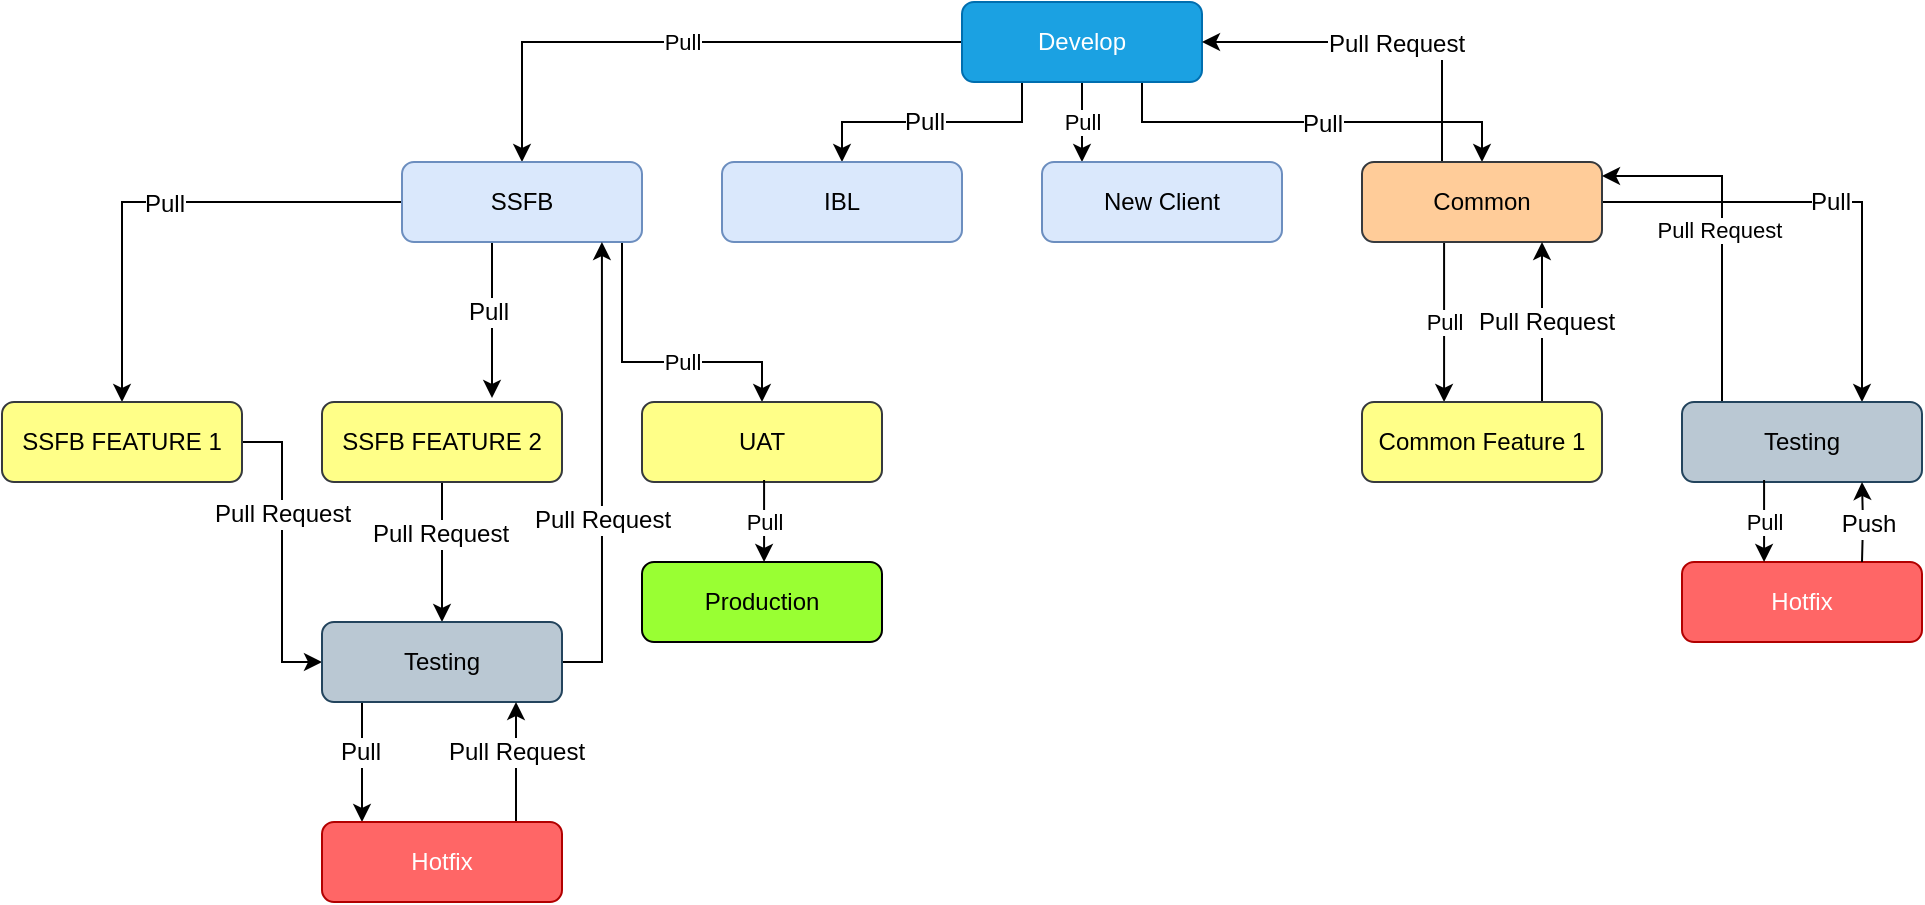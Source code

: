 <mxfile version="12.6.4" type="github">
  <diagram id="UIjv7NlaMQD3ffaSfODR" name="Page-1">
    <mxGraphModel dx="2272" dy="794" grid="1" gridSize="10" guides="1" tooltips="1" connect="1" arrows="1" fold="1" page="1" pageScale="1" pageWidth="850" pageHeight="1100" math="0" shadow="0">
      <root>
        <mxCell id="0"/>
        <mxCell id="1" parent="0"/>
        <mxCell id="lvVu3ByAZ-dibW5VKgH4-49" style="edgeStyle=orthogonalEdgeStyle;rounded=0;orthogonalLoop=1;jettySize=auto;html=1;entryX=0.5;entryY=0;entryDx=0;entryDy=0;exitX=0.75;exitY=1;exitDx=0;exitDy=0;" edge="1" parent="1" source="lvVu3ByAZ-dibW5VKgH4-56" target="lvVu3ByAZ-dibW5VKgH4-62">
          <mxGeometry relative="1" as="geometry"/>
        </mxCell>
        <mxCell id="lvVu3ByAZ-dibW5VKgH4-50" value="Pull" style="text;html=1;align=center;verticalAlign=middle;resizable=0;points=[];labelBackgroundColor=#ffffff;" vertex="1" connectable="0" parent="lvVu3ByAZ-dibW5VKgH4-49">
          <mxGeometry x="0.474" y="-13" relative="1" as="geometry">
            <mxPoint x="13" y="13" as="offset"/>
          </mxGeometry>
        </mxCell>
        <mxCell id="lvVu3ByAZ-dibW5VKgH4-51" value="Pull" style="text;html=1;align=center;verticalAlign=middle;resizable=0;points=[];labelBackgroundColor=#ffffff;" vertex="1" connectable="0" parent="lvVu3ByAZ-dibW5VKgH4-49">
          <mxGeometry x="0.048" y="-1" relative="1" as="geometry">
            <mxPoint as="offset"/>
          </mxGeometry>
        </mxCell>
        <mxCell id="lvVu3ByAZ-dibW5VKgH4-52" style="edgeStyle=orthogonalEdgeStyle;rounded=0;orthogonalLoop=1;jettySize=auto;html=1;exitX=0.25;exitY=1;exitDx=0;exitDy=0;entryX=0.5;entryY=0;entryDx=0;entryDy=0;" edge="1" parent="1" source="lvVu3ByAZ-dibW5VKgH4-56" target="lvVu3ByAZ-dibW5VKgH4-70">
          <mxGeometry relative="1" as="geometry"/>
        </mxCell>
        <mxCell id="lvVu3ByAZ-dibW5VKgH4-53" value="Pull" style="text;html=1;align=center;verticalAlign=middle;resizable=0;points=[];labelBackgroundColor=#ffffff;" vertex="1" connectable="0" parent="lvVu3ByAZ-dibW5VKgH4-52">
          <mxGeometry x="0.059" relative="1" as="geometry">
            <mxPoint as="offset"/>
          </mxGeometry>
        </mxCell>
        <mxCell id="lvVu3ByAZ-dibW5VKgH4-54" value="Pull" style="edgeStyle=orthogonalEdgeStyle;rounded=0;orthogonalLoop=1;jettySize=auto;html=1;exitX=0;exitY=0.5;exitDx=0;exitDy=0;entryX=0.5;entryY=0;entryDx=0;entryDy=0;" edge="1" parent="1" source="lvVu3ByAZ-dibW5VKgH4-56" target="lvVu3ByAZ-dibW5VKgH4-78">
          <mxGeometry relative="1" as="geometry"/>
        </mxCell>
        <mxCell id="lvVu3ByAZ-dibW5VKgH4-55" value="Pull" style="edgeStyle=orthogonalEdgeStyle;rounded=0;orthogonalLoop=1;jettySize=auto;html=1;" edge="1" parent="1" source="lvVu3ByAZ-dibW5VKgH4-56" target="lvVu3ByAZ-dibW5VKgH4-69">
          <mxGeometry relative="1" as="geometry">
            <Array as="points">
              <mxPoint x="-50" y="190"/>
              <mxPoint x="-50" y="190"/>
            </Array>
          </mxGeometry>
        </mxCell>
        <mxCell id="lvVu3ByAZ-dibW5VKgH4-56" value="Develop" style="rounded=1;whiteSpace=wrap;html=1;fontSize=12;glass=0;strokeWidth=1;shadow=0;fillColor=#1ba1e2;strokeColor=#006EAF;fontColor=#ffffff;" vertex="1" parent="1">
          <mxGeometry x="-110" y="120" width="120" height="40" as="geometry"/>
        </mxCell>
        <mxCell id="lvVu3ByAZ-dibW5VKgH4-57" style="edgeStyle=orthogonalEdgeStyle;rounded=0;orthogonalLoop=1;jettySize=auto;html=1;entryX=0.75;entryY=0;entryDx=0;entryDy=0;" edge="1" parent="1" source="lvVu3ByAZ-dibW5VKgH4-62" target="lvVu3ByAZ-dibW5VKgH4-64">
          <mxGeometry relative="1" as="geometry">
            <Array as="points">
              <mxPoint x="340" y="220"/>
            </Array>
          </mxGeometry>
        </mxCell>
        <mxCell id="lvVu3ByAZ-dibW5VKgH4-58" value="Pull" style="text;html=1;align=center;verticalAlign=middle;resizable=0;points=[];labelBackgroundColor=#ffffff;" vertex="1" connectable="0" parent="lvVu3ByAZ-dibW5VKgH4-57">
          <mxGeometry x="-0.011" relative="1" as="geometry">
            <mxPoint as="offset"/>
          </mxGeometry>
        </mxCell>
        <mxCell id="lvVu3ByAZ-dibW5VKgH4-59" style="edgeStyle=orthogonalEdgeStyle;rounded=0;orthogonalLoop=1;jettySize=auto;html=1;" edge="1" parent="1" source="lvVu3ByAZ-dibW5VKgH4-62">
          <mxGeometry relative="1" as="geometry">
            <mxPoint x="10" y="140" as="targetPoint"/>
            <Array as="points">
              <mxPoint x="130" y="140"/>
            </Array>
          </mxGeometry>
        </mxCell>
        <mxCell id="lvVu3ByAZ-dibW5VKgH4-60" value="Pull Request" style="text;html=1;align=center;verticalAlign=middle;resizable=0;points=[];labelBackgroundColor=#ffffff;" vertex="1" connectable="0" parent="lvVu3ByAZ-dibW5VKgH4-59">
          <mxGeometry x="-0.344" y="23" relative="1" as="geometry">
            <mxPoint as="offset"/>
          </mxGeometry>
        </mxCell>
        <mxCell id="lvVu3ByAZ-dibW5VKgH4-61" value="Pull" style="edgeStyle=orthogonalEdgeStyle;rounded=0;orthogonalLoop=1;jettySize=auto;html=1;exitX=0.342;exitY=0.975;exitDx=0;exitDy=0;exitPerimeter=0;entryX=0.342;entryY=0;entryDx=0;entryDy=0;entryPerimeter=0;" edge="1" parent="1" source="lvVu3ByAZ-dibW5VKgH4-62" target="lvVu3ByAZ-dibW5VKgH4-68">
          <mxGeometry relative="1" as="geometry"/>
        </mxCell>
        <mxCell id="lvVu3ByAZ-dibW5VKgH4-62" value="Common" style="rounded=1;whiteSpace=wrap;html=1;fontSize=12;glass=0;strokeWidth=1;shadow=0;fillColor=#ffcc99;strokeColor=#36393d;" vertex="1" parent="1">
          <mxGeometry x="90" y="200" width="120" height="40" as="geometry"/>
        </mxCell>
        <mxCell id="lvVu3ByAZ-dibW5VKgH4-63" value="Pull Request&amp;nbsp;" style="edgeStyle=orthogonalEdgeStyle;rounded=0;orthogonalLoop=1;jettySize=auto;html=1;" edge="1" parent="1" source="lvVu3ByAZ-dibW5VKgH4-64">
          <mxGeometry relative="1" as="geometry">
            <mxPoint x="210" y="207" as="targetPoint"/>
            <Array as="points">
              <mxPoint x="270" y="207"/>
            </Array>
          </mxGeometry>
        </mxCell>
        <mxCell id="lvVu3ByAZ-dibW5VKgH4-64" value="Testing" style="rounded=1;whiteSpace=wrap;html=1;fontSize=12;glass=0;strokeWidth=1;shadow=0;fillColor=#bac8d3;strokeColor=#23445d;" vertex="1" parent="1">
          <mxGeometry x="250" y="320" width="120" height="40" as="geometry"/>
        </mxCell>
        <mxCell id="lvVu3ByAZ-dibW5VKgH4-65" value="Hotfix" style="rounded=1;whiteSpace=wrap;html=1;fontSize=12;glass=0;strokeWidth=1;shadow=0;fillColor=#FF6666;strokeColor=#B20000;fontColor=#ffffff;" vertex="1" parent="1">
          <mxGeometry x="250" y="400" width="120" height="40" as="geometry"/>
        </mxCell>
        <mxCell id="lvVu3ByAZ-dibW5VKgH4-66" style="edgeStyle=orthogonalEdgeStyle;rounded=0;orthogonalLoop=1;jettySize=auto;html=1;exitX=0.75;exitY=0;exitDx=0;exitDy=0;entryX=0.75;entryY=1;entryDx=0;entryDy=0;" edge="1" parent="1" source="lvVu3ByAZ-dibW5VKgH4-68" target="lvVu3ByAZ-dibW5VKgH4-62">
          <mxGeometry relative="1" as="geometry"/>
        </mxCell>
        <mxCell id="lvVu3ByAZ-dibW5VKgH4-67" value="Pull Request" style="text;html=1;align=center;verticalAlign=middle;resizable=0;points=[];labelBackgroundColor=#ffffff;" vertex="1" connectable="0" parent="lvVu3ByAZ-dibW5VKgH4-66">
          <mxGeometry y="-2" relative="1" as="geometry">
            <mxPoint as="offset"/>
          </mxGeometry>
        </mxCell>
        <mxCell id="lvVu3ByAZ-dibW5VKgH4-68" value="Common Feature 1" style="rounded=1;whiteSpace=wrap;html=1;fontSize=12;glass=0;strokeWidth=1;shadow=0;fillColor=#ffff88;strokeColor=#36393d;" vertex="1" parent="1">
          <mxGeometry x="90" y="320" width="120" height="40" as="geometry"/>
        </mxCell>
        <mxCell id="lvVu3ByAZ-dibW5VKgH4-69" value="New Client" style="rounded=1;whiteSpace=wrap;html=1;fontSize=12;glass=0;strokeWidth=1;shadow=0;fillColor=#dae8fc;strokeColor=#6c8ebf;" vertex="1" parent="1">
          <mxGeometry x="-70" y="200" width="120" height="40" as="geometry"/>
        </mxCell>
        <mxCell id="lvVu3ByAZ-dibW5VKgH4-70" value="IBL" style="rounded=1;whiteSpace=wrap;html=1;fontSize=12;glass=0;strokeWidth=1;shadow=0;fillColor=#dae8fc;strokeColor=#6c8ebf;" vertex="1" parent="1">
          <mxGeometry x="-230" y="200" width="120" height="40" as="geometry"/>
        </mxCell>
        <mxCell id="lvVu3ByAZ-dibW5VKgH4-75" value="Pull" style="edgeStyle=orthogonalEdgeStyle;rounded=0;orthogonalLoop=1;jettySize=auto;html=1;exitX=0.5;exitY=1;exitDx=0;exitDy=0;entryX=0.5;entryY=0;entryDx=0;entryDy=0;" edge="1" parent="1" source="lvVu3ByAZ-dibW5VKgH4-78" target="lvVu3ByAZ-dibW5VKgH4-82">
          <mxGeometry x="0.4" relative="1" as="geometry">
            <Array as="points">
              <mxPoint x="-280" y="240"/>
              <mxPoint x="-280" y="300"/>
              <mxPoint x="-210" y="300"/>
            </Array>
            <mxPoint as="offset"/>
          </mxGeometry>
        </mxCell>
        <mxCell id="lvVu3ByAZ-dibW5VKgH4-76" style="edgeStyle=orthogonalEdgeStyle;rounded=0;orthogonalLoop=1;jettySize=auto;html=1;exitX=0.375;exitY=1;exitDx=0;exitDy=0;exitPerimeter=0;" edge="1" parent="1" source="lvVu3ByAZ-dibW5VKgH4-78">
          <mxGeometry relative="1" as="geometry">
            <mxPoint x="-345" y="318" as="targetPoint"/>
          </mxGeometry>
        </mxCell>
        <mxCell id="lvVu3ByAZ-dibW5VKgH4-77" value="Pull" style="text;html=1;align=center;verticalAlign=middle;resizable=0;points=[];labelBackgroundColor=#ffffff;" vertex="1" connectable="0" parent="lvVu3ByAZ-dibW5VKgH4-76">
          <mxGeometry x="0.026" y="-6" relative="1" as="geometry">
            <mxPoint x="3" y="-5" as="offset"/>
          </mxGeometry>
        </mxCell>
        <mxCell id="lvVu3ByAZ-dibW5VKgH4-110" value="" style="edgeStyle=orthogonalEdgeStyle;rounded=0;orthogonalLoop=1;jettySize=auto;html=1;entryX=0.5;entryY=0;entryDx=0;entryDy=0;" edge="1" parent="1" source="lvVu3ByAZ-dibW5VKgH4-78" target="lvVu3ByAZ-dibW5VKgH4-85">
          <mxGeometry relative="1" as="geometry">
            <mxPoint x="-470" y="220" as="targetPoint"/>
          </mxGeometry>
        </mxCell>
        <mxCell id="lvVu3ByAZ-dibW5VKgH4-111" value="Pull" style="text;html=1;align=center;verticalAlign=middle;resizable=0;points=[];labelBackgroundColor=#ffffff;" vertex="1" connectable="0" parent="lvVu3ByAZ-dibW5VKgH4-110">
          <mxGeometry x="-0.008" y="1" relative="1" as="geometry">
            <mxPoint as="offset"/>
          </mxGeometry>
        </mxCell>
        <mxCell id="lvVu3ByAZ-dibW5VKgH4-78" value="SSFB" style="rounded=1;whiteSpace=wrap;html=1;fontSize=12;glass=0;strokeWidth=1;shadow=0;fillColor=#dae8fc;strokeColor=#6c8ebf;" vertex="1" parent="1">
          <mxGeometry x="-390" y="200" width="120" height="40" as="geometry"/>
        </mxCell>
        <mxCell id="lvVu3ByAZ-dibW5VKgH4-101" value="" style="edgeStyle=orthogonalEdgeStyle;rounded=0;orthogonalLoop=1;jettySize=auto;html=1;" edge="1" parent="1" source="lvVu3ByAZ-dibW5VKgH4-81" target="lvVu3ByAZ-dibW5VKgH4-92">
          <mxGeometry relative="1" as="geometry"/>
        </mxCell>
        <mxCell id="lvVu3ByAZ-dibW5VKgH4-102" value="Pull Request" style="text;html=1;align=center;verticalAlign=middle;resizable=0;points=[];labelBackgroundColor=#ffffff;" vertex="1" connectable="0" parent="lvVu3ByAZ-dibW5VKgH4-101">
          <mxGeometry x="-0.276" y="-1" relative="1" as="geometry">
            <mxPoint as="offset"/>
          </mxGeometry>
        </mxCell>
        <mxCell id="lvVu3ByAZ-dibW5VKgH4-81" value="SSFB FEATURE 2" style="rounded=1;whiteSpace=wrap;html=1;fontSize=12;glass=0;strokeWidth=1;shadow=0;fillColor=#ffff88;strokeColor=#36393d;" vertex="1" parent="1">
          <mxGeometry x="-430" y="320" width="120" height="40" as="geometry"/>
        </mxCell>
        <mxCell id="lvVu3ByAZ-dibW5VKgH4-82" value="UAT" style="rounded=1;whiteSpace=wrap;html=1;fontSize=12;glass=0;strokeWidth=1;shadow=0;fillColor=#ffff88;strokeColor=#36393d;" vertex="1" parent="1">
          <mxGeometry x="-270" y="320" width="120" height="40" as="geometry"/>
        </mxCell>
        <mxCell id="lvVu3ByAZ-dibW5VKgH4-104" value="" style="edgeStyle=orthogonalEdgeStyle;rounded=0;orthogonalLoop=1;jettySize=auto;html=1;entryX=0;entryY=0.5;entryDx=0;entryDy=0;" edge="1" parent="1" source="lvVu3ByAZ-dibW5VKgH4-85" target="lvVu3ByAZ-dibW5VKgH4-92">
          <mxGeometry relative="1" as="geometry">
            <mxPoint x="-530.0" y="440" as="targetPoint"/>
          </mxGeometry>
        </mxCell>
        <mxCell id="lvVu3ByAZ-dibW5VKgH4-105" value="Pull Request" style="text;html=1;align=center;verticalAlign=middle;resizable=0;points=[];labelBackgroundColor=#ffffff;" vertex="1" connectable="0" parent="lvVu3ByAZ-dibW5VKgH4-104">
          <mxGeometry x="-0.262" relative="1" as="geometry">
            <mxPoint as="offset"/>
          </mxGeometry>
        </mxCell>
        <mxCell id="lvVu3ByAZ-dibW5VKgH4-85" value="SSFB FEATURE 1" style="rounded=1;whiteSpace=wrap;html=1;fontSize=12;glass=0;strokeWidth=1;shadow=0;fillColor=#ffff88;strokeColor=#36393d;" vertex="1" parent="1">
          <mxGeometry x="-590" y="320" width="120" height="40" as="geometry"/>
        </mxCell>
        <mxCell id="lvVu3ByAZ-dibW5VKgH4-86" value="Production" style="rounded=1;whiteSpace=wrap;html=1;fontSize=12;glass=0;strokeWidth=1;shadow=0;fillColor=#99FF33;" vertex="1" parent="1">
          <mxGeometry x="-270" y="400" width="120" height="40" as="geometry"/>
        </mxCell>
        <mxCell id="lvVu3ByAZ-dibW5VKgH4-87" value="Pull" style="edgeStyle=orthogonalEdgeStyle;rounded=0;orthogonalLoop=1;jettySize=auto;html=1;exitX=0.342;exitY=0.975;exitDx=0;exitDy=0;exitPerimeter=0;entryX=0.342;entryY=0;entryDx=0;entryDy=0;entryPerimeter=0;" edge="1" parent="1">
          <mxGeometry relative="1" as="geometry">
            <mxPoint x="291.04" y="359" as="sourcePoint"/>
            <mxPoint x="291.04" y="400" as="targetPoint"/>
          </mxGeometry>
        </mxCell>
        <mxCell id="lvVu3ByAZ-dibW5VKgH4-88" style="edgeStyle=orthogonalEdgeStyle;rounded=0;orthogonalLoop=1;jettySize=auto;html=1;exitX=0.75;exitY=0;exitDx=0;exitDy=0;entryX=0.75;entryY=1;entryDx=0;entryDy=0;" edge="1" parent="1">
          <mxGeometry relative="1" as="geometry">
            <mxPoint x="340" y="400" as="sourcePoint"/>
            <mxPoint x="340" y="360" as="targetPoint"/>
          </mxGeometry>
        </mxCell>
        <mxCell id="lvVu3ByAZ-dibW5VKgH4-89" value="Push" style="text;html=1;align=center;verticalAlign=middle;resizable=0;points=[];labelBackgroundColor=#ffffff;" vertex="1" connectable="0" parent="lvVu3ByAZ-dibW5VKgH4-88">
          <mxGeometry y="-2" relative="1" as="geometry">
            <mxPoint as="offset"/>
          </mxGeometry>
        </mxCell>
        <mxCell id="lvVu3ByAZ-dibW5VKgH4-90" value="Pull" style="edgeStyle=orthogonalEdgeStyle;rounded=0;orthogonalLoop=1;jettySize=auto;html=1;exitX=0.342;exitY=0.975;exitDx=0;exitDy=0;exitPerimeter=0;entryX=0.342;entryY=0;entryDx=0;entryDy=0;entryPerimeter=0;" edge="1" parent="1">
          <mxGeometry relative="1" as="geometry">
            <mxPoint x="-208.96" y="359" as="sourcePoint"/>
            <mxPoint x="-208.96" y="400" as="targetPoint"/>
          </mxGeometry>
        </mxCell>
        <mxCell id="lvVu3ByAZ-dibW5VKgH4-99" value="" style="edgeStyle=orthogonalEdgeStyle;rounded=0;orthogonalLoop=1;jettySize=auto;html=1;" edge="1" parent="1">
          <mxGeometry relative="1" as="geometry">
            <mxPoint x="-410" y="470" as="sourcePoint"/>
            <mxPoint x="-410" y="530" as="targetPoint"/>
          </mxGeometry>
        </mxCell>
        <mxCell id="lvVu3ByAZ-dibW5VKgH4-100" value="Pull" style="text;html=1;align=center;verticalAlign=middle;resizable=0;points=[];labelBackgroundColor=#ffffff;" vertex="1" connectable="0" parent="lvVu3ByAZ-dibW5VKgH4-99">
          <mxGeometry x="-0.16" y="-1" relative="1" as="geometry">
            <mxPoint as="offset"/>
          </mxGeometry>
        </mxCell>
        <mxCell id="lvVu3ByAZ-dibW5VKgH4-107" value="" style="edgeStyle=orthogonalEdgeStyle;rounded=0;orthogonalLoop=1;jettySize=auto;html=1;entryX=0.833;entryY=1;entryDx=0;entryDy=0;entryPerimeter=0;" edge="1" parent="1" source="lvVu3ByAZ-dibW5VKgH4-92" target="lvVu3ByAZ-dibW5VKgH4-78">
          <mxGeometry relative="1" as="geometry">
            <mxPoint x="-290" y="250" as="targetPoint"/>
            <Array as="points">
              <mxPoint x="-290" y="450"/>
            </Array>
          </mxGeometry>
        </mxCell>
        <mxCell id="lvVu3ByAZ-dibW5VKgH4-108" value="Pull Request" style="text;html=1;align=center;verticalAlign=middle;resizable=0;points=[];labelBackgroundColor=#ffffff;" vertex="1" connectable="0" parent="lvVu3ByAZ-dibW5VKgH4-107">
          <mxGeometry x="-0.206" relative="1" as="geometry">
            <mxPoint as="offset"/>
          </mxGeometry>
        </mxCell>
        <mxCell id="lvVu3ByAZ-dibW5VKgH4-92" value="Testing" style="rounded=1;whiteSpace=wrap;html=1;fontSize=12;glass=0;strokeWidth=1;shadow=0;fillColor=#bac8d3;strokeColor=#23445d;" vertex="1" parent="1">
          <mxGeometry x="-430" y="430" width="120" height="40" as="geometry"/>
        </mxCell>
        <mxCell id="lvVu3ByAZ-dibW5VKgH4-97" value="" style="edgeStyle=orthogonalEdgeStyle;rounded=0;orthogonalLoop=1;jettySize=auto;html=1;" edge="1" parent="1">
          <mxGeometry relative="1" as="geometry">
            <mxPoint x="-333" y="530" as="sourcePoint"/>
            <mxPoint x="-333" y="470" as="targetPoint"/>
            <Array as="points">
              <mxPoint x="-333" y="500"/>
              <mxPoint x="-333" y="500"/>
            </Array>
          </mxGeometry>
        </mxCell>
        <mxCell id="lvVu3ByAZ-dibW5VKgH4-98" value="Pull Request" style="text;html=1;align=center;verticalAlign=middle;resizable=0;points=[];labelBackgroundColor=#ffffff;" vertex="1" connectable="0" parent="lvVu3ByAZ-dibW5VKgH4-97">
          <mxGeometry x="0.187" relative="1" as="geometry">
            <mxPoint as="offset"/>
          </mxGeometry>
        </mxCell>
        <mxCell id="lvVu3ByAZ-dibW5VKgH4-93" value="Hotfix" style="rounded=1;whiteSpace=wrap;html=1;fontSize=12;glass=0;strokeWidth=1;shadow=0;fillColor=#FF6666;strokeColor=#B20000;fontColor=#ffffff;" vertex="1" parent="1">
          <mxGeometry x="-430" y="530" width="120" height="40" as="geometry"/>
        </mxCell>
      </root>
    </mxGraphModel>
  </diagram>
</mxfile>
